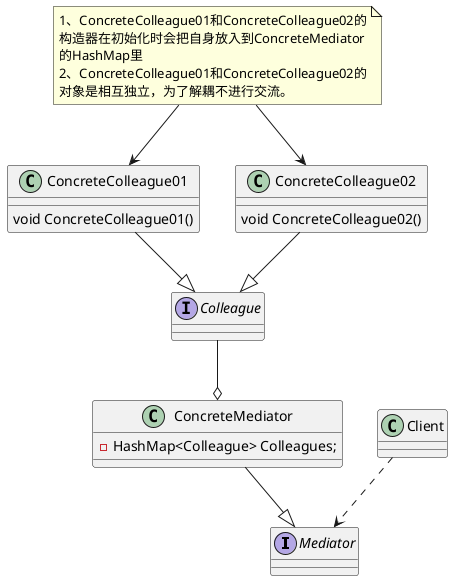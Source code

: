 @startuml

interface Mediator{
}
interface Colleague{}

class ConcreteMediator{
    - HashMap<Colleague> Colleagues;
}
class ConcreteColleague01{
    void ConcreteColleague01()
}
class ConcreteColleague02{
    void ConcreteColleague02()
}

class Client{}

note "1、ConcreteColleague01和ConcreteColleague02的\n构造器在初始化时会把自身放入到ConcreteMediator\n的HashMap里\n2、ConcreteColleague01和ConcreteColleague02的\n对象是相互独立，为了解耦不进行交流。" as N1
N1 --> ConcreteColleague01
N1 --> ConcreteColleague02


Colleague --o ConcreteMediator
ConcreteMediator --|> Mediator
ConcreteColleague01 --|> Colleague
ConcreteColleague02 --|> Colleague
Client ..> Mediator


@enduml